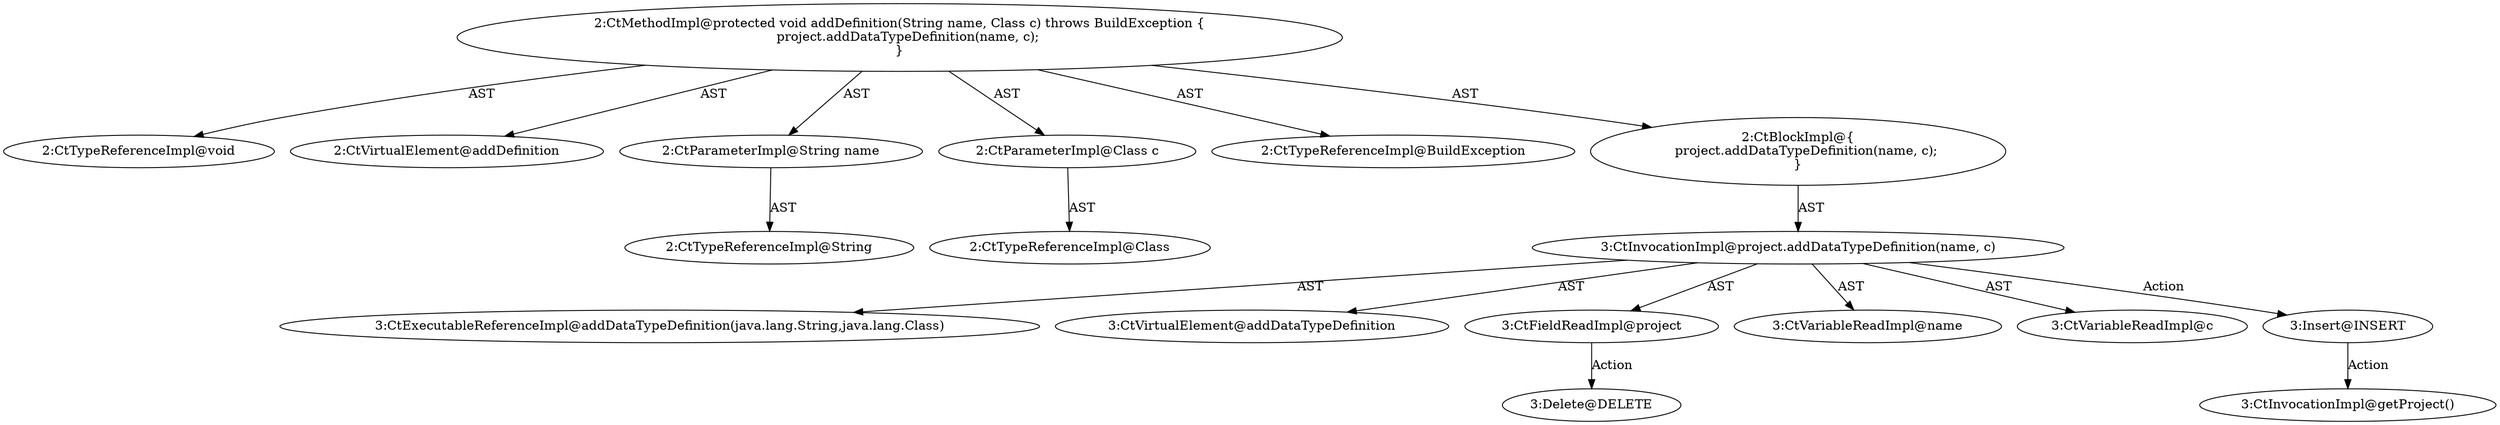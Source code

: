 digraph "addDefinition#?,String,Class" {
0 [label="2:CtTypeReferenceImpl@void" shape=ellipse]
1 [label="2:CtVirtualElement@addDefinition" shape=ellipse]
2 [label="2:CtParameterImpl@String name" shape=ellipse]
3 [label="2:CtTypeReferenceImpl@String" shape=ellipse]
4 [label="2:CtParameterImpl@Class c" shape=ellipse]
5 [label="2:CtTypeReferenceImpl@Class" shape=ellipse]
6 [label="2:CtTypeReferenceImpl@BuildException" shape=ellipse]
7 [label="3:CtExecutableReferenceImpl@addDataTypeDefinition(java.lang.String,java.lang.Class)" shape=ellipse]
8 [label="3:CtVirtualElement@addDataTypeDefinition" shape=ellipse]
9 [label="3:CtFieldReadImpl@project" shape=ellipse]
10 [label="3:CtVariableReadImpl@name" shape=ellipse]
11 [label="3:CtVariableReadImpl@c" shape=ellipse]
12 [label="3:CtInvocationImpl@project.addDataTypeDefinition(name, c)" shape=ellipse]
13 [label="2:CtBlockImpl@\{
    project.addDataTypeDefinition(name, c);
\}" shape=ellipse]
14 [label="2:CtMethodImpl@protected void addDefinition(String name, Class c) throws BuildException \{
    project.addDataTypeDefinition(name, c);
\}" shape=ellipse]
15 [label="3:Delete@DELETE" shape=ellipse]
16 [label="3:Insert@INSERT" shape=ellipse]
17 [label="3:CtInvocationImpl@getProject()" shape=ellipse]
2 -> 3 [label="AST"];
4 -> 5 [label="AST"];
9 -> 15 [label="Action"];
12 -> 8 [label="AST"];
12 -> 9 [label="AST"];
12 -> 7 [label="AST"];
12 -> 10 [label="AST"];
12 -> 11 [label="AST"];
12 -> 16 [label="Action"];
13 -> 12 [label="AST"];
14 -> 1 [label="AST"];
14 -> 0 [label="AST"];
14 -> 2 [label="AST"];
14 -> 4 [label="AST"];
14 -> 6 [label="AST"];
14 -> 13 [label="AST"];
16 -> 17 [label="Action"];
}